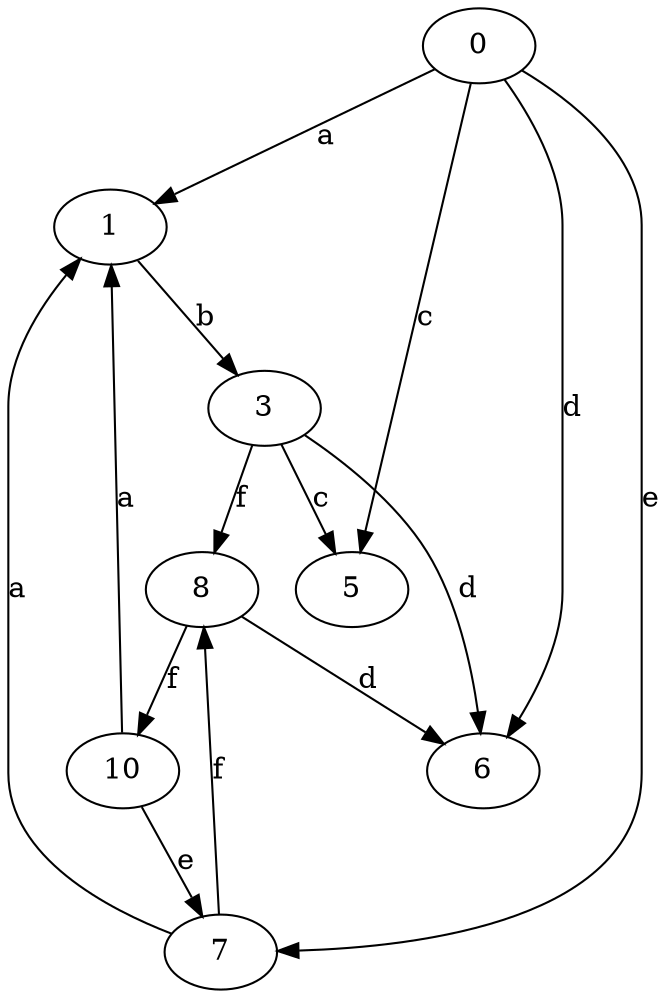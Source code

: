 strict digraph  {
0;
1;
3;
5;
6;
7;
8;
10;
0 -> 1  [label=a];
0 -> 5  [label=c];
0 -> 6  [label=d];
0 -> 7  [label=e];
1 -> 3  [label=b];
3 -> 5  [label=c];
3 -> 6  [label=d];
3 -> 8  [label=f];
7 -> 1  [label=a];
7 -> 8  [label=f];
8 -> 6  [label=d];
8 -> 10  [label=f];
10 -> 1  [label=a];
10 -> 7  [label=e];
}
